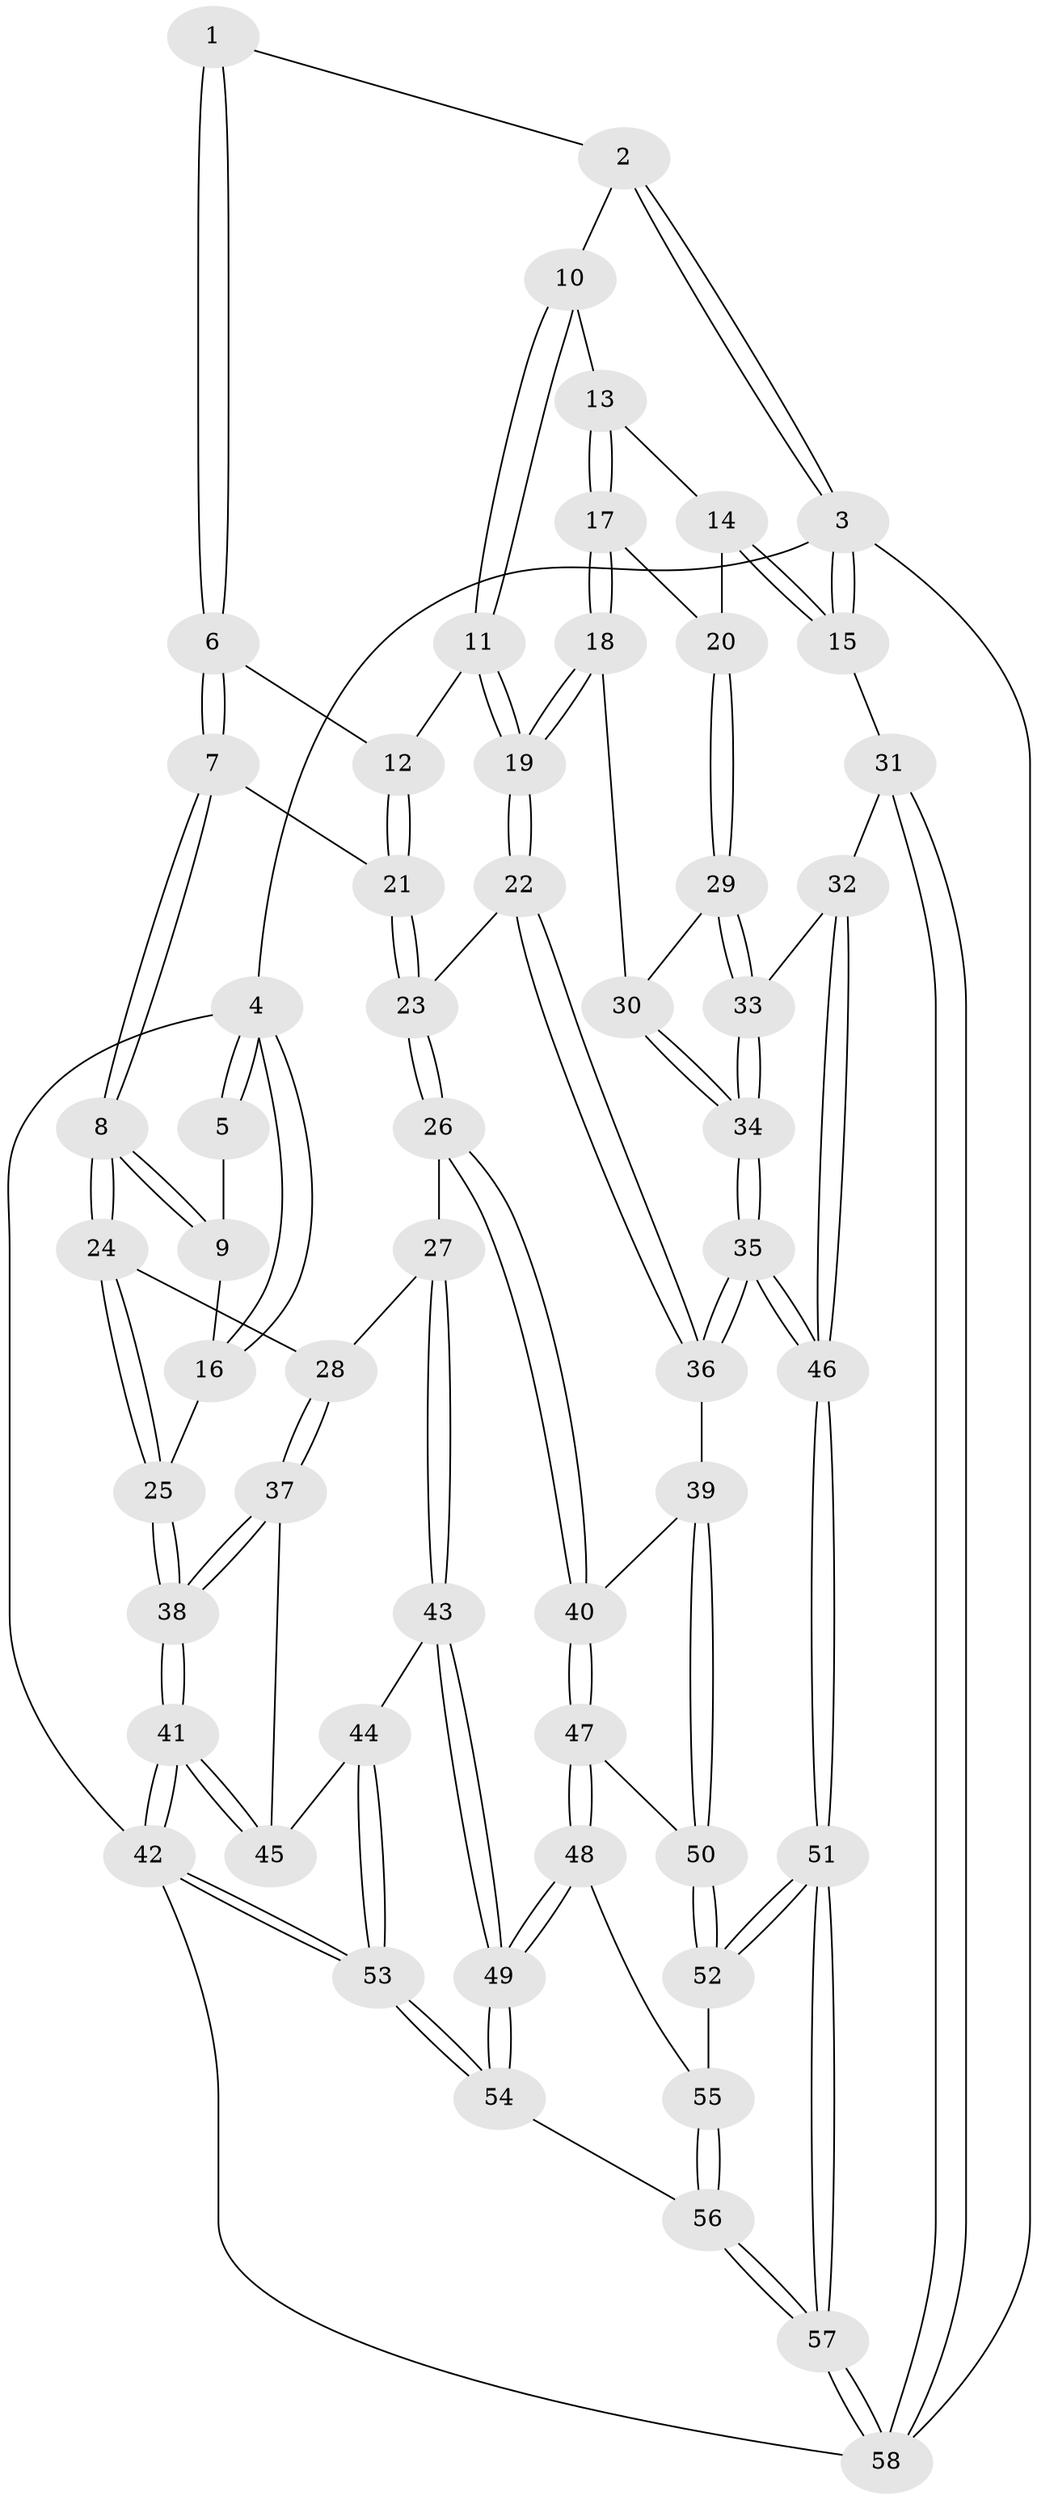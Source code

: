 // Generated by graph-tools (version 1.1) at 2025/17/03/09/25 04:17:16]
// undirected, 58 vertices, 142 edges
graph export_dot {
graph [start="1"]
  node [color=gray90,style=filled];
  1 [pos="+0.3961690868290296+0"];
  2 [pos="+0.7220616382697326+0"];
  3 [pos="+1+0"];
  4 [pos="+0+0"];
  5 [pos="+0.3834364974427795+0"];
  6 [pos="+0.43699692813103+0.1616940473734569"];
  7 [pos="+0.28953236107820873+0.3366603574545228"];
  8 [pos="+0.173525888144964+0.3279645991648446"];
  9 [pos="+0.22609015582303127+0.17496109058324646"];
  10 [pos="+0.7404523232914718+0.08976477119264382"];
  11 [pos="+0.5765631215654391+0.30679195045653573"];
  12 [pos="+0.5175918110840056+0.29608834553577773"];
  13 [pos="+0.7843393938296388+0.155797727784763"];
  14 [pos="+0.9986115277951199+0.25832788196603207"];
  15 [pos="+1+0.20446288564060558"];
  16 [pos="+0+0"];
  17 [pos="+0.7825426422053327+0.32882581658540583"];
  18 [pos="+0.6477383731766593+0.3909360847434586"];
  19 [pos="+0.6405189815989089+0.3913834002208401"];
  20 [pos="+0.8767837459161391+0.39437595267789227"];
  21 [pos="+0.4099379566970541+0.3915737576705342"];
  22 [pos="+0.6392169996933103+0.39539683817745225"];
  23 [pos="+0.42090561647825+0.4868435852213585"];
  24 [pos="+0.14344155183137694+0.34836490877362636"];
  25 [pos="+0+0.28733469521583876"];
  26 [pos="+0.4189858720753465+0.5243971760241397"];
  27 [pos="+0.2851686911168855+0.539460669969844"];
  28 [pos="+0.15138784196240013+0.37902700531271"];
  29 [pos="+0.8790032907464206+0.4235638507525376"];
  30 [pos="+0.7311548923160519+0.4453025338520386"];
  31 [pos="+1+0.6002525742577205"];
  32 [pos="+0.935586430758908+0.514518058639066"];
  33 [pos="+0.9006545010793018+0.49679433103064397"];
  34 [pos="+0.7913362272651174+0.5635282567100308"];
  35 [pos="+0.755827420113174+0.6044384904860843"];
  36 [pos="+0.6138258265562012+0.5521686189417698"];
  37 [pos="+0.10274700072996198+0.6066850492617823"];
  38 [pos="+0+0.6225592020937457"];
  39 [pos="+0.5543093694912846+0.5870566241154628"];
  40 [pos="+0.42541025370561164+0.5324388386601109"];
  41 [pos="+0+1"];
  42 [pos="+0+1"];
  43 [pos="+0.22658194846607455+0.6536205634535017"];
  44 [pos="+0.14713863654403883+0.6467929961156978"];
  45 [pos="+0.14599209887192735+0.6461011270760101"];
  46 [pos="+0.8033254755578545+0.8465747141508525"];
  47 [pos="+0.36657018520457374+0.7123110844471677"];
  48 [pos="+0.36650104748471896+0.712436884579343"];
  49 [pos="+0.2960913992236744+0.7386017711379543"];
  50 [pos="+0.552437122255629+0.6373905591111978"];
  51 [pos="+0.8183756173511513+0.9703239600435697"];
  52 [pos="+0.5650388719610854+0.7312888095677089"];
  53 [pos="+0.03813606184687648+1"];
  54 [pos="+0.218062738390686+1"];
  55 [pos="+0.4618440657025442+0.7663401104062905"];
  56 [pos="+0.4147520545731062+1"];
  57 [pos="+0.8485467113016291+1"];
  58 [pos="+1+1"];
  1 -- 2;
  1 -- 6;
  1 -- 6;
  2 -- 3;
  2 -- 3;
  2 -- 10;
  3 -- 4;
  3 -- 15;
  3 -- 15;
  3 -- 58;
  4 -- 5;
  4 -- 5;
  4 -- 16;
  4 -- 16;
  4 -- 42;
  5 -- 9;
  6 -- 7;
  6 -- 7;
  6 -- 12;
  7 -- 8;
  7 -- 8;
  7 -- 21;
  8 -- 9;
  8 -- 9;
  8 -- 24;
  8 -- 24;
  9 -- 16;
  10 -- 11;
  10 -- 11;
  10 -- 13;
  11 -- 12;
  11 -- 19;
  11 -- 19;
  12 -- 21;
  12 -- 21;
  13 -- 14;
  13 -- 17;
  13 -- 17;
  14 -- 15;
  14 -- 15;
  14 -- 20;
  15 -- 31;
  16 -- 25;
  17 -- 18;
  17 -- 18;
  17 -- 20;
  18 -- 19;
  18 -- 19;
  18 -- 30;
  19 -- 22;
  19 -- 22;
  20 -- 29;
  20 -- 29;
  21 -- 23;
  21 -- 23;
  22 -- 23;
  22 -- 36;
  22 -- 36;
  23 -- 26;
  23 -- 26;
  24 -- 25;
  24 -- 25;
  24 -- 28;
  25 -- 38;
  25 -- 38;
  26 -- 27;
  26 -- 40;
  26 -- 40;
  27 -- 28;
  27 -- 43;
  27 -- 43;
  28 -- 37;
  28 -- 37;
  29 -- 30;
  29 -- 33;
  29 -- 33;
  30 -- 34;
  30 -- 34;
  31 -- 32;
  31 -- 58;
  31 -- 58;
  32 -- 33;
  32 -- 46;
  32 -- 46;
  33 -- 34;
  33 -- 34;
  34 -- 35;
  34 -- 35;
  35 -- 36;
  35 -- 36;
  35 -- 46;
  35 -- 46;
  36 -- 39;
  37 -- 38;
  37 -- 38;
  37 -- 45;
  38 -- 41;
  38 -- 41;
  39 -- 40;
  39 -- 50;
  39 -- 50;
  40 -- 47;
  40 -- 47;
  41 -- 42;
  41 -- 42;
  41 -- 45;
  41 -- 45;
  42 -- 53;
  42 -- 53;
  42 -- 58;
  43 -- 44;
  43 -- 49;
  43 -- 49;
  44 -- 45;
  44 -- 53;
  44 -- 53;
  46 -- 51;
  46 -- 51;
  47 -- 48;
  47 -- 48;
  47 -- 50;
  48 -- 49;
  48 -- 49;
  48 -- 55;
  49 -- 54;
  49 -- 54;
  50 -- 52;
  50 -- 52;
  51 -- 52;
  51 -- 52;
  51 -- 57;
  51 -- 57;
  52 -- 55;
  53 -- 54;
  53 -- 54;
  54 -- 56;
  55 -- 56;
  55 -- 56;
  56 -- 57;
  56 -- 57;
  57 -- 58;
  57 -- 58;
}
